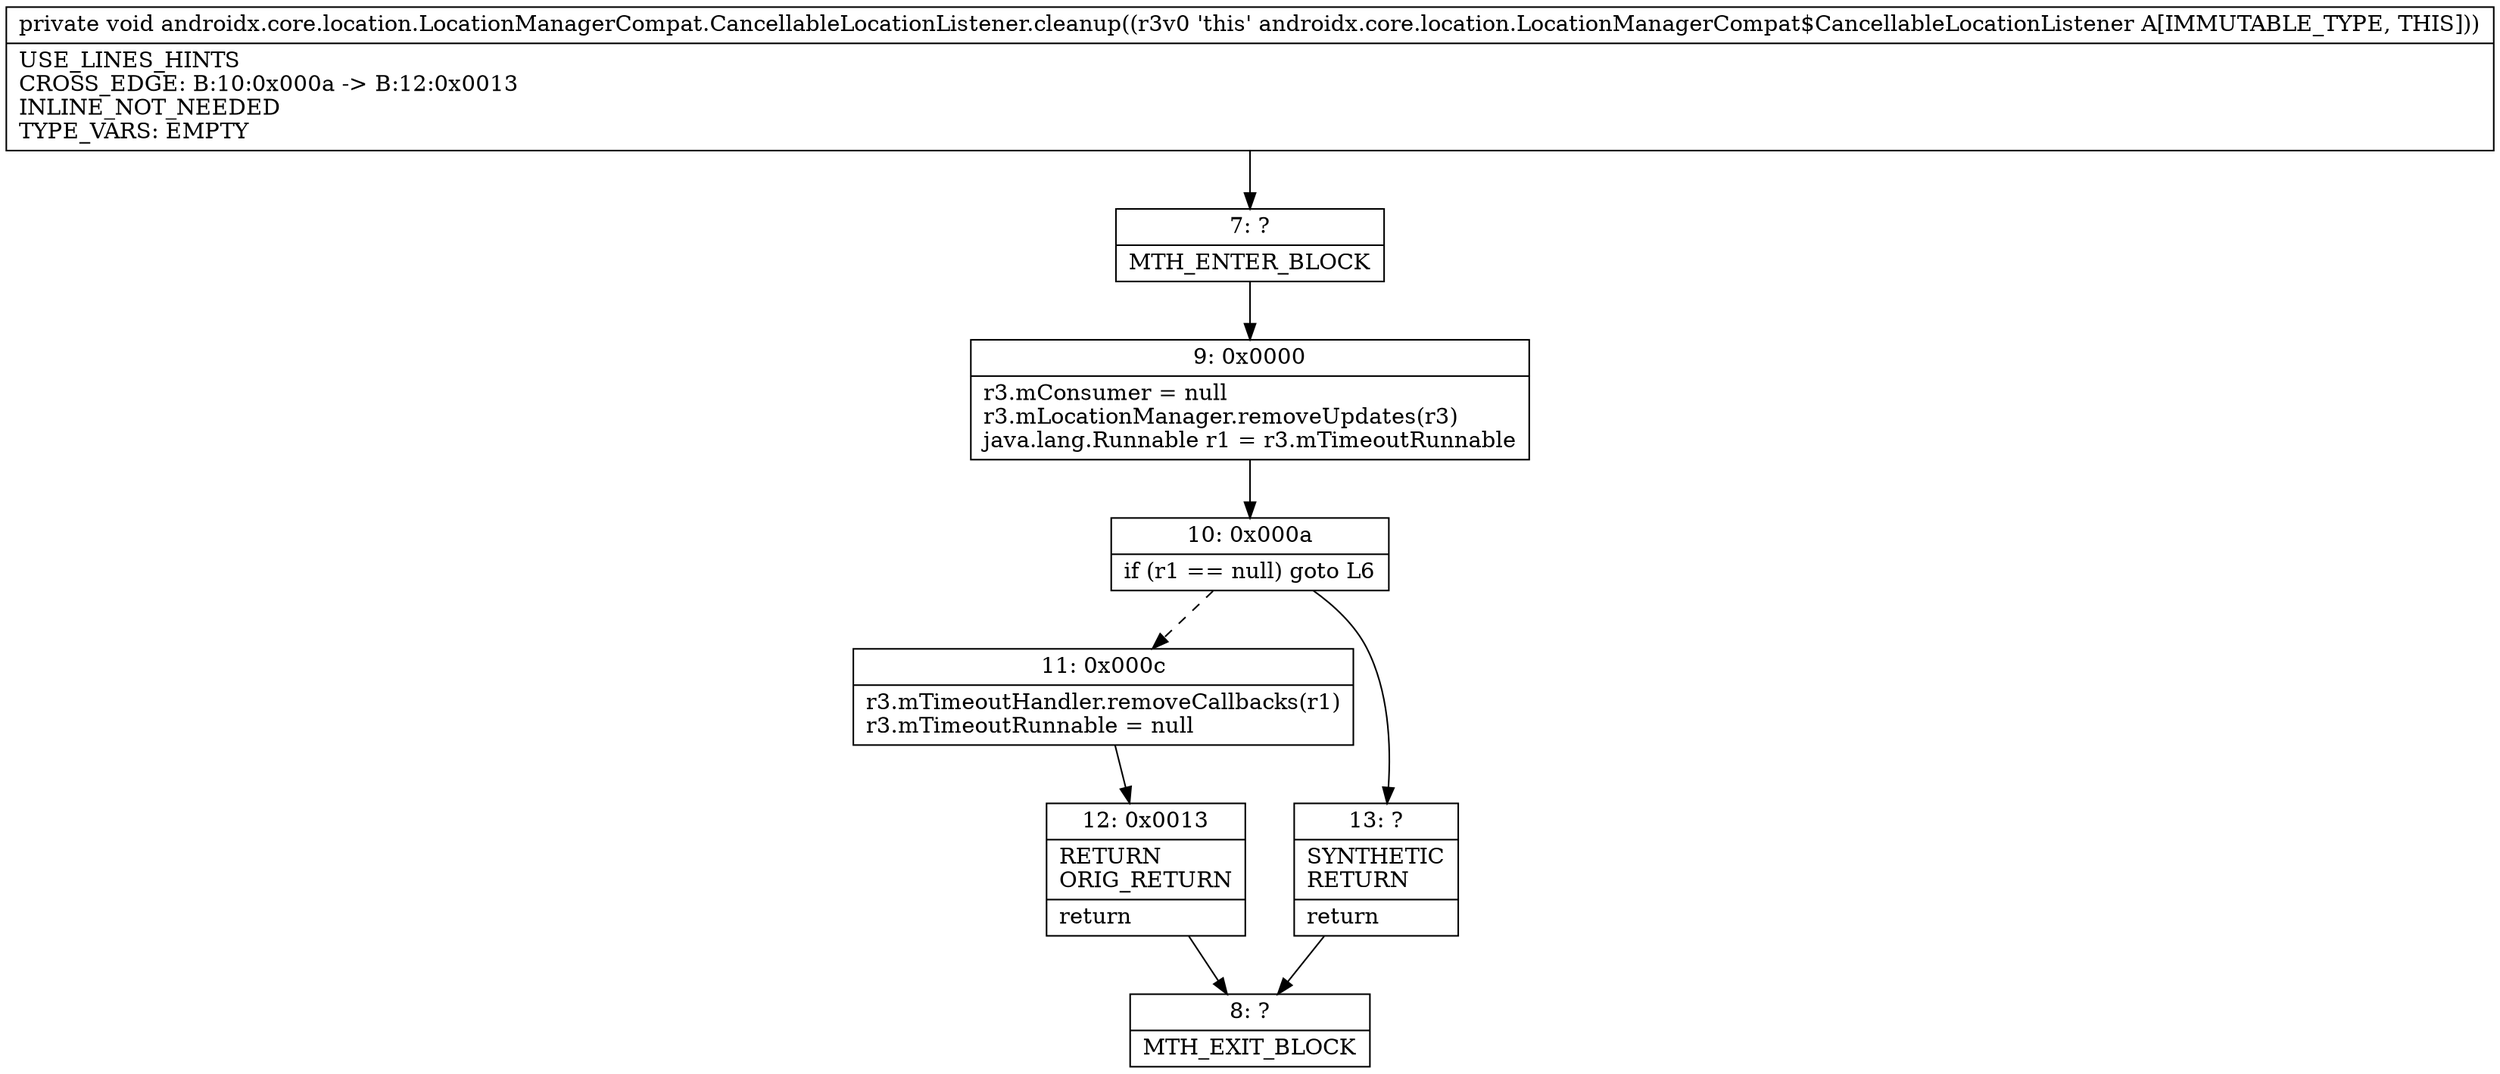 digraph "CFG forandroidx.core.location.LocationManagerCompat.CancellableLocationListener.cleanup()V" {
Node_7 [shape=record,label="{7\:\ ?|MTH_ENTER_BLOCK\l}"];
Node_9 [shape=record,label="{9\:\ 0x0000|r3.mConsumer = null\lr3.mLocationManager.removeUpdates(r3)\ljava.lang.Runnable r1 = r3.mTimeoutRunnable\l}"];
Node_10 [shape=record,label="{10\:\ 0x000a|if (r1 == null) goto L6\l}"];
Node_11 [shape=record,label="{11\:\ 0x000c|r3.mTimeoutHandler.removeCallbacks(r1)\lr3.mTimeoutRunnable = null\l}"];
Node_12 [shape=record,label="{12\:\ 0x0013|RETURN\lORIG_RETURN\l|return\l}"];
Node_8 [shape=record,label="{8\:\ ?|MTH_EXIT_BLOCK\l}"];
Node_13 [shape=record,label="{13\:\ ?|SYNTHETIC\lRETURN\l|return\l}"];
MethodNode[shape=record,label="{private void androidx.core.location.LocationManagerCompat.CancellableLocationListener.cleanup((r3v0 'this' androidx.core.location.LocationManagerCompat$CancellableLocationListener A[IMMUTABLE_TYPE, THIS]))  | USE_LINES_HINTS\lCROSS_EDGE: B:10:0x000a \-\> B:12:0x0013\lINLINE_NOT_NEEDED\lTYPE_VARS: EMPTY\l}"];
MethodNode -> Node_7;Node_7 -> Node_9;
Node_9 -> Node_10;
Node_10 -> Node_11[style=dashed];
Node_10 -> Node_13;
Node_11 -> Node_12;
Node_12 -> Node_8;
Node_13 -> Node_8;
}

